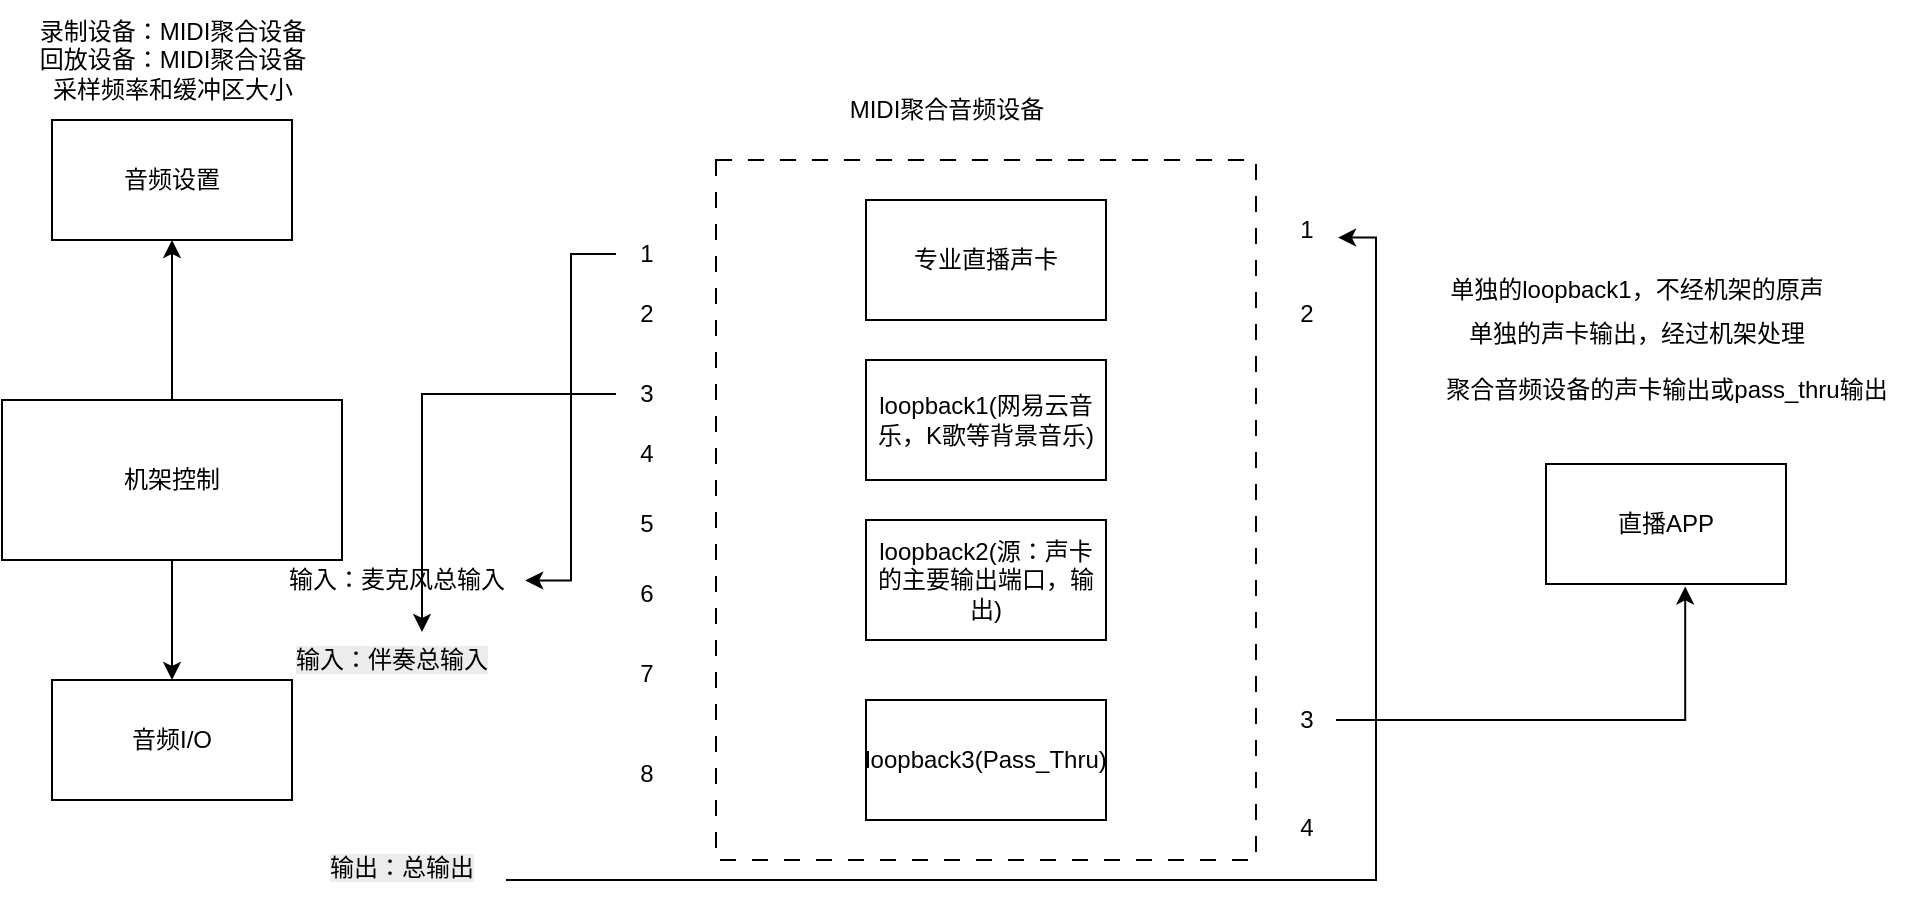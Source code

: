 <mxfile version="26.2.14">
  <diagram name="第 1 页" id="7WTzuipDIQhC7smeBhwV">
    <mxGraphModel dx="1042" dy="535" grid="1" gridSize="10" guides="1" tooltips="1" connect="1" arrows="1" fold="1" page="1" pageScale="1" pageWidth="827" pageHeight="1169" math="0" shadow="0">
      <root>
        <mxCell id="0" />
        <mxCell id="1" parent="0" />
        <mxCell id="VAnJiJQfd62OOGLLckr2-10" value="" style="rounded=0;whiteSpace=wrap;html=1;dashed=1;dashPattern=8 8;" vertex="1" parent="1">
          <mxGeometry x="375" y="80" width="270" height="350" as="geometry" />
        </mxCell>
        <mxCell id="VAnJiJQfd62OOGLLckr2-1" value="专业直播声卡" style="rounded=0;whiteSpace=wrap;html=1;" vertex="1" parent="1">
          <mxGeometry x="450" y="100" width="120" height="60" as="geometry" />
        </mxCell>
        <mxCell id="VAnJiJQfd62OOGLLckr2-16" style="edgeStyle=orthogonalEdgeStyle;rounded=0;orthogonalLoop=1;jettySize=auto;html=1;exitX=0.5;exitY=0;exitDx=0;exitDy=0;entryX=0.5;entryY=1;entryDx=0;entryDy=0;" edge="1" parent="1" source="VAnJiJQfd62OOGLLckr2-3" target="VAnJiJQfd62OOGLLckr2-13">
          <mxGeometry relative="1" as="geometry" />
        </mxCell>
        <mxCell id="VAnJiJQfd62OOGLLckr2-21" style="edgeStyle=orthogonalEdgeStyle;rounded=0;orthogonalLoop=1;jettySize=auto;html=1;exitX=0.5;exitY=1;exitDx=0;exitDy=0;" edge="1" parent="1" source="VAnJiJQfd62OOGLLckr2-3" target="VAnJiJQfd62OOGLLckr2-20">
          <mxGeometry relative="1" as="geometry" />
        </mxCell>
        <mxCell id="VAnJiJQfd62OOGLLckr2-3" value="机架控制" style="rounded=0;whiteSpace=wrap;html=1;" vertex="1" parent="1">
          <mxGeometry x="18" y="200" width="170" height="80" as="geometry" />
        </mxCell>
        <mxCell id="VAnJiJQfd62OOGLLckr2-5" value="loopback1(网易云音乐，K歌等背景音乐)" style="rounded=0;whiteSpace=wrap;html=1;" vertex="1" parent="1">
          <mxGeometry x="450" y="180" width="120" height="60" as="geometry" />
        </mxCell>
        <mxCell id="VAnJiJQfd62OOGLLckr2-6" value="loopback2(源：声卡的主要输出端口，输出)" style="rounded=0;whiteSpace=wrap;html=1;" vertex="1" parent="1">
          <mxGeometry x="450" y="260" width="120" height="60" as="geometry" />
        </mxCell>
        <mxCell id="VAnJiJQfd62OOGLLckr2-7" value="loopback3(Pass_Thru)" style="rounded=0;whiteSpace=wrap;html=1;" vertex="1" parent="1">
          <mxGeometry x="450" y="350" width="120" height="60" as="geometry" />
        </mxCell>
        <mxCell id="VAnJiJQfd62OOGLLckr2-12" value="MIDI聚合音频设备" style="text;html=1;align=center;verticalAlign=middle;resizable=0;points=[];autosize=1;strokeColor=none;fillColor=none;" vertex="1" parent="1">
          <mxGeometry x="430" y="40" width="120" height="30" as="geometry" />
        </mxCell>
        <mxCell id="VAnJiJQfd62OOGLLckr2-13" value="音频设置" style="rounded=0;whiteSpace=wrap;html=1;" vertex="1" parent="1">
          <mxGeometry x="43" y="60" width="120" height="60" as="geometry" />
        </mxCell>
        <mxCell id="VAnJiJQfd62OOGLLckr2-19" value="录制设备：MIDI聚合设备&lt;div&gt;回放设备：MIDI聚合设备&lt;/div&gt;&lt;div&gt;采样频率和缓冲区大小&lt;/div&gt;" style="text;html=1;align=center;verticalAlign=middle;resizable=0;points=[];autosize=1;strokeColor=none;fillColor=none;" vertex="1" parent="1">
          <mxGeometry x="23" width="160" height="60" as="geometry" />
        </mxCell>
        <mxCell id="VAnJiJQfd62OOGLLckr2-20" value="音频I/O" style="whiteSpace=wrap;html=1;" vertex="1" parent="1">
          <mxGeometry x="43" y="340" width="120" height="60" as="geometry" />
        </mxCell>
        <mxCell id="VAnJiJQfd62OOGLLckr2-22" value="输入：麦克风总输入&lt;div&gt;&lt;br&gt;&lt;/div&gt;" style="text;html=1;align=center;verticalAlign=middle;resizable=0;points=[];autosize=1;strokeColor=none;fillColor=none;" vertex="1" parent="1">
          <mxGeometry x="150" y="277" width="130" height="40" as="geometry" />
        </mxCell>
        <mxCell id="VAnJiJQfd62OOGLLckr2-23" value="1" style="text;html=1;align=center;verticalAlign=middle;resizable=0;points=[];autosize=1;strokeColor=none;fillColor=none;" vertex="1" parent="1">
          <mxGeometry x="325" y="112" width="30" height="30" as="geometry" />
        </mxCell>
        <mxCell id="VAnJiJQfd62OOGLLckr2-24" value="2" style="text;html=1;align=center;verticalAlign=middle;resizable=0;points=[];autosize=1;strokeColor=none;fillColor=none;" vertex="1" parent="1">
          <mxGeometry x="325" y="142" width="30" height="30" as="geometry" />
        </mxCell>
        <mxCell id="VAnJiJQfd62OOGLLckr2-43" style="edgeStyle=orthogonalEdgeStyle;rounded=0;orthogonalLoop=1;jettySize=auto;html=1;entryX=0.5;entryY=0;entryDx=0;entryDy=0;" edge="1" parent="1" source="VAnJiJQfd62OOGLLckr2-25" target="VAnJiJQfd62OOGLLckr2-39">
          <mxGeometry relative="1" as="geometry" />
        </mxCell>
        <mxCell id="VAnJiJQfd62OOGLLckr2-25" value="3" style="text;html=1;align=center;verticalAlign=middle;resizable=0;points=[];autosize=1;strokeColor=none;fillColor=none;" vertex="1" parent="1">
          <mxGeometry x="325" y="182" width="30" height="30" as="geometry" />
        </mxCell>
        <mxCell id="VAnJiJQfd62OOGLLckr2-28" value="4" style="text;html=1;align=center;verticalAlign=middle;resizable=0;points=[];autosize=1;strokeColor=none;fillColor=none;" vertex="1" parent="1">
          <mxGeometry x="325" y="212" width="30" height="30" as="geometry" />
        </mxCell>
        <mxCell id="VAnJiJQfd62OOGLLckr2-29" value="5" style="text;html=1;align=center;verticalAlign=middle;resizable=0;points=[];autosize=1;strokeColor=none;fillColor=none;" vertex="1" parent="1">
          <mxGeometry x="325" y="247" width="30" height="30" as="geometry" />
        </mxCell>
        <mxCell id="VAnJiJQfd62OOGLLckr2-32" value="6" style="text;html=1;align=center;verticalAlign=middle;resizable=0;points=[];autosize=1;strokeColor=none;fillColor=none;" vertex="1" parent="1">
          <mxGeometry x="325" y="282" width="30" height="30" as="geometry" />
        </mxCell>
        <mxCell id="VAnJiJQfd62OOGLLckr2-33" value="7" style="text;html=1;align=center;verticalAlign=middle;resizable=0;points=[];autosize=1;strokeColor=none;fillColor=none;" vertex="1" parent="1">
          <mxGeometry x="325" y="322" width="30" height="30" as="geometry" />
        </mxCell>
        <mxCell id="VAnJiJQfd62OOGLLckr2-34" value="8" style="text;html=1;align=center;verticalAlign=middle;resizable=0;points=[];autosize=1;strokeColor=none;fillColor=none;" vertex="1" parent="1">
          <mxGeometry x="325" y="372" width="30" height="30" as="geometry" />
        </mxCell>
        <mxCell id="VAnJiJQfd62OOGLLckr2-35" value="1" style="text;html=1;align=center;verticalAlign=middle;resizable=0;points=[];autosize=1;strokeColor=none;fillColor=none;" vertex="1" parent="1">
          <mxGeometry x="655" y="100" width="30" height="30" as="geometry" />
        </mxCell>
        <mxCell id="VAnJiJQfd62OOGLLckr2-36" value="2" style="text;html=1;align=center;verticalAlign=middle;resizable=0;points=[];autosize=1;strokeColor=none;fillColor=none;" vertex="1" parent="1">
          <mxGeometry x="655" y="142" width="30" height="30" as="geometry" />
        </mxCell>
        <mxCell id="VAnJiJQfd62OOGLLckr2-37" value="3" style="text;html=1;align=center;verticalAlign=middle;resizable=0;points=[];autosize=1;strokeColor=none;fillColor=none;" vertex="1" parent="1">
          <mxGeometry x="655" y="345" width="30" height="30" as="geometry" />
        </mxCell>
        <mxCell id="VAnJiJQfd62OOGLLckr2-38" value="4" style="text;html=1;align=center;verticalAlign=middle;resizable=0;points=[];autosize=1;strokeColor=none;fillColor=none;" vertex="1" parent="1">
          <mxGeometry x="655" y="399" width="30" height="30" as="geometry" />
        </mxCell>
        <mxCell id="VAnJiJQfd62OOGLLckr2-39" value="&lt;span style=&quot;color: rgb(0, 0, 0); font-family: Helvetica; font-size: 12px; font-style: normal; font-variant-ligatures: normal; font-variant-caps: normal; font-weight: 400; letter-spacing: normal; orphans: 2; text-align: center; text-indent: 0px; text-transform: none; widows: 2; word-spacing: 0px; -webkit-text-stroke-width: 0px; white-space: nowrap; background-color: rgb(236, 236, 236); text-decoration-thickness: initial; text-decoration-style: initial; text-decoration-color: initial; display: inline !important; float: none;&quot;&gt;输入：伴奏总输入&lt;/span&gt;" style="text;whiteSpace=wrap;html=1;" vertex="1" parent="1">
          <mxGeometry x="163" y="316" width="130" height="42" as="geometry" />
        </mxCell>
        <mxCell id="VAnJiJQfd62OOGLLckr2-40" value="&lt;span style=&quot;color: rgb(0, 0, 0); font-family: Helvetica; font-size: 12px; font-style: normal; font-variant-ligatures: normal; font-variant-caps: normal; font-weight: 400; letter-spacing: normal; orphans: 2; text-align: center; text-indent: 0px; text-transform: none; widows: 2; word-spacing: 0px; -webkit-text-stroke-width: 0px; white-space: nowrap; background-color: rgb(236, 236, 236); text-decoration-thickness: initial; text-decoration-style: initial; text-decoration-color: initial; float: none; display: inline !important;&quot;&gt;输出：总输出&lt;/span&gt;" style="text;whiteSpace=wrap;html=1;" vertex="1" parent="1">
          <mxGeometry x="180" y="420" width="90" height="40" as="geometry" />
        </mxCell>
        <mxCell id="VAnJiJQfd62OOGLLckr2-42" style="edgeStyle=orthogonalEdgeStyle;rounded=0;orthogonalLoop=1;jettySize=auto;html=1;entryX=0.997;entryY=0.33;entryDx=0;entryDy=0;entryPerimeter=0;" edge="1" parent="1" source="VAnJiJQfd62OOGLLckr2-23" target="VAnJiJQfd62OOGLLckr2-22">
          <mxGeometry relative="1" as="geometry" />
        </mxCell>
        <mxCell id="VAnJiJQfd62OOGLLckr2-44" style="edgeStyle=orthogonalEdgeStyle;rounded=0;orthogonalLoop=1;jettySize=auto;html=1;exitX=1;exitY=0.5;exitDx=0;exitDy=0;entryX=1.033;entryY=0.627;entryDx=0;entryDy=0;entryPerimeter=0;" edge="1" parent="1" source="VAnJiJQfd62OOGLLckr2-40" target="VAnJiJQfd62OOGLLckr2-35">
          <mxGeometry relative="1" as="geometry" />
        </mxCell>
        <mxCell id="VAnJiJQfd62OOGLLckr2-45" value="直播APP" style="rounded=0;whiteSpace=wrap;html=1;" vertex="1" parent="1">
          <mxGeometry x="790" y="232" width="120" height="60" as="geometry" />
        </mxCell>
        <mxCell id="VAnJiJQfd62OOGLLckr2-48" style="edgeStyle=orthogonalEdgeStyle;rounded=0;orthogonalLoop=1;jettySize=auto;html=1;entryX=0.58;entryY=1.02;entryDx=0;entryDy=0;entryPerimeter=0;" edge="1" parent="1" source="VAnJiJQfd62OOGLLckr2-37" target="VAnJiJQfd62OOGLLckr2-45">
          <mxGeometry relative="1" as="geometry" />
        </mxCell>
        <mxCell id="VAnJiJQfd62OOGLLckr2-49" value="单独的loopback1，不经机架的原声" style="text;html=1;align=center;verticalAlign=middle;resizable=0;points=[];autosize=1;strokeColor=none;fillColor=none;" vertex="1" parent="1">
          <mxGeometry x="730" y="130" width="210" height="30" as="geometry" />
        </mxCell>
        <mxCell id="VAnJiJQfd62OOGLLckr2-50" value="单独的声卡输出，经过机架处理" style="text;html=1;align=center;verticalAlign=middle;resizable=0;points=[];autosize=1;strokeColor=none;fillColor=none;" vertex="1" parent="1">
          <mxGeometry x="740" y="152" width="190" height="30" as="geometry" />
        </mxCell>
        <mxCell id="VAnJiJQfd62OOGLLckr2-51" value="聚合音频设备的声卡输出或pass_thru输出" style="text;html=1;align=center;verticalAlign=middle;resizable=0;points=[];autosize=1;strokeColor=none;fillColor=none;" vertex="1" parent="1">
          <mxGeometry x="730" y="180" width="240" height="30" as="geometry" />
        </mxCell>
      </root>
    </mxGraphModel>
  </diagram>
</mxfile>
